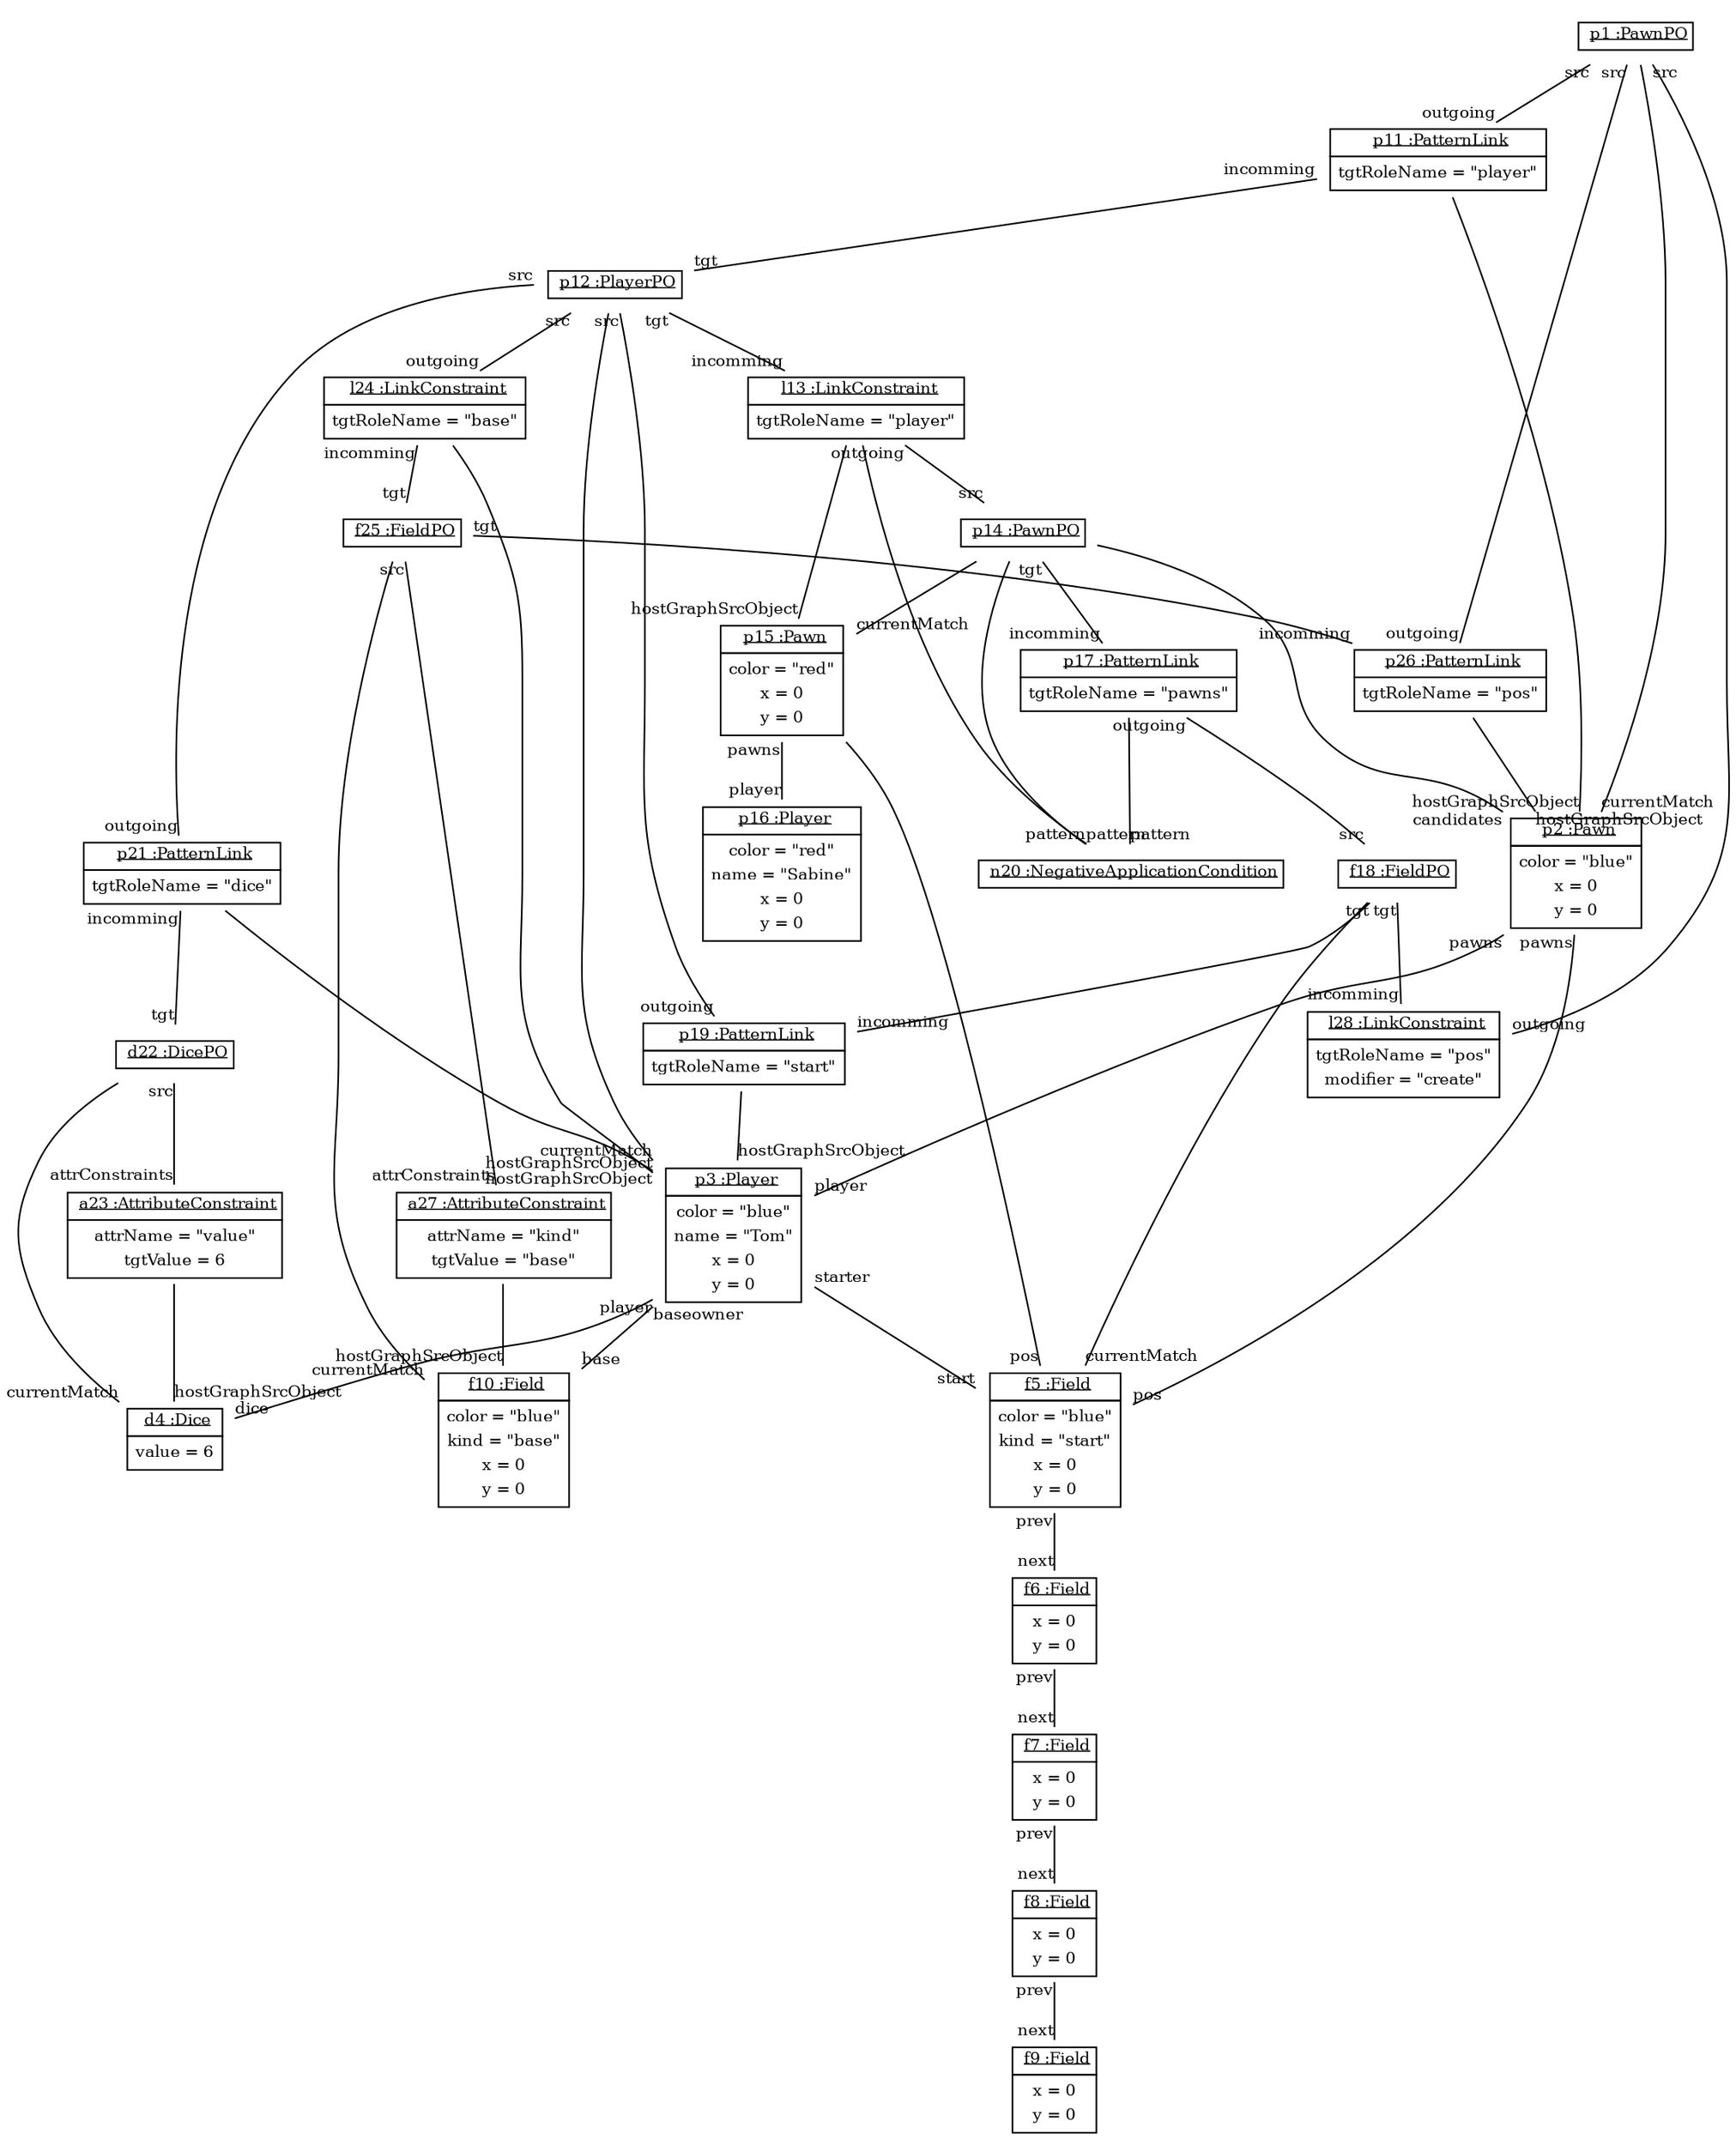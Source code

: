 graph ObjectDiagram {
   node [shape = none, fontsize = 10];
   edge [fontsize = 10];

p1 [label=<<table border='0' cellborder='1' cellspacing='0'> <tr> <td> <u>p1 :PawnPO</u></td></tr></table>>];
p2 [label=<<table border='0' cellborder='1' cellspacing='0'> <tr> <td> <u>p2 :Pawn</u></td></tr><tr><td><table border='0' cellborder='0' cellspacing='0'><tr><td>color = "blue"</td></tr><tr><td>x = 0</td></tr><tr><td>y = 0</td></tr></table></td></tr></table>>];
p3 [label=<<table border='0' cellborder='1' cellspacing='0'> <tr> <td> <u>p3 :Player</u></td></tr><tr><td><table border='0' cellborder='0' cellspacing='0'><tr><td>color = "blue"</td></tr><tr><td>name = "Tom"</td></tr><tr><td>x = 0</td></tr><tr><td>y = 0</td></tr></table></td></tr></table>>];
d4 [label=<<table border='0' cellborder='1' cellspacing='0'> <tr> <td> <u>d4 :Dice</u></td></tr><tr><td><table border='0' cellborder='0' cellspacing='0'><tr><td>value = 6</td></tr></table></td></tr></table>>];
f5 [label=<<table border='0' cellborder='1' cellspacing='0'> <tr> <td> <u>f5 :Field</u></td></tr><tr><td><table border='0' cellborder='0' cellspacing='0'><tr><td>color = "blue"</td></tr><tr><td>kind = "start"</td></tr><tr><td>x = 0</td></tr><tr><td>y = 0</td></tr></table></td></tr></table>>];
f6 [label=<<table border='0' cellborder='1' cellspacing='0'> <tr> <td> <u>f6 :Field</u></td></tr><tr><td><table border='0' cellborder='0' cellspacing='0'><tr><td>x = 0</td></tr><tr><td>y = 0</td></tr></table></td></tr></table>>];
f7 [label=<<table border='0' cellborder='1' cellspacing='0'> <tr> <td> <u>f7 :Field</u></td></tr><tr><td><table border='0' cellborder='0' cellspacing='0'><tr><td>x = 0</td></tr><tr><td>y = 0</td></tr></table></td></tr></table>>];
f8 [label=<<table border='0' cellborder='1' cellspacing='0'> <tr> <td> <u>f8 :Field</u></td></tr><tr><td><table border='0' cellborder='0' cellspacing='0'><tr><td>x = 0</td></tr><tr><td>y = 0</td></tr></table></td></tr></table>>];
f9 [label=<<table border='0' cellborder='1' cellspacing='0'> <tr> <td> <u>f9 :Field</u></td></tr><tr><td><table border='0' cellborder='0' cellspacing='0'><tr><td>x = 0</td></tr><tr><td>y = 0</td></tr></table></td></tr></table>>];
f10 [label=<<table border='0' cellborder='1' cellspacing='0'> <tr> <td> <u>f10 :Field</u></td></tr><tr><td><table border='0' cellborder='0' cellspacing='0'><tr><td>color = "blue"</td></tr><tr><td>kind = "base"</td></tr><tr><td>x = 0</td></tr><tr><td>y = 0</td></tr></table></td></tr></table>>];
p11 [label=<<table border='0' cellborder='1' cellspacing='0'> <tr> <td> <u>p11 :PatternLink</u></td></tr><tr><td><table border='0' cellborder='0' cellspacing='0'><tr><td>tgtRoleName = "player"</td></tr></table></td></tr></table>>];
p12 [label=<<table border='0' cellborder='1' cellspacing='0'> <tr> <td> <u>p12 :PlayerPO</u></td></tr></table>>];
l13 [label=<<table border='0' cellborder='1' cellspacing='0'> <tr> <td> <u>l13 :LinkConstraint</u></td></tr><tr><td><table border='0' cellborder='0' cellspacing='0'><tr><td>tgtRoleName = "player"</td></tr></table></td></tr></table>>];
p14 [label=<<table border='0' cellborder='1' cellspacing='0'> <tr> <td> <u>p14 :PawnPO</u></td></tr></table>>];
p15 [label=<<table border='0' cellborder='1' cellspacing='0'> <tr> <td> <u>p15 :Pawn</u></td></tr><tr><td><table border='0' cellborder='0' cellspacing='0'><tr><td>color = "red"</td></tr><tr><td>x = 0</td></tr><tr><td>y = 0</td></tr></table></td></tr></table>>];
p16 [label=<<table border='0' cellborder='1' cellspacing='0'> <tr> <td> <u>p16 :Player</u></td></tr><tr><td><table border='0' cellborder='0' cellspacing='0'><tr><td>color = "red"</td></tr><tr><td>name = "Sabine"</td></tr><tr><td>x = 0</td></tr><tr><td>y = 0</td></tr></table></td></tr></table>>];
p17 [label=<<table border='0' cellborder='1' cellspacing='0'> <tr> <td> <u>p17 :PatternLink</u></td></tr><tr><td><table border='0' cellborder='0' cellspacing='0'><tr><td>tgtRoleName = "pawns"</td></tr></table></td></tr></table>>];
f18 [label=<<table border='0' cellborder='1' cellspacing='0'> <tr> <td> <u>f18 :FieldPO</u></td></tr></table>>];
p19 [label=<<table border='0' cellborder='1' cellspacing='0'> <tr> <td> <u>p19 :PatternLink</u></td></tr><tr><td><table border='0' cellborder='0' cellspacing='0'><tr><td>tgtRoleName = "start"</td></tr></table></td></tr></table>>];
l28 [label=<<table border='0' cellborder='1' cellspacing='0'> <tr> <td> <u>l28 :LinkConstraint</u></td></tr><tr><td><table border='0' cellborder='0' cellspacing='0'><tr><td>tgtRoleName = "pos"</td></tr><tr><td>modifier = "create"</td></tr></table></td></tr></table>>];
n20 [label=<<table border='0' cellborder='1' cellspacing='0'> <tr> <td> <u>n20 :NegativeApplicationCondition</u></td></tr></table>>];
p21 [label=<<table border='0' cellborder='1' cellspacing='0'> <tr> <td> <u>p21 :PatternLink</u></td></tr><tr><td><table border='0' cellborder='0' cellspacing='0'><tr><td>tgtRoleName = "dice"</td></tr></table></td></tr></table>>];
d22 [label=<<table border='0' cellborder='1' cellspacing='0'> <tr> <td> <u>d22 :DicePO</u></td></tr></table>>];
a23 [label=<<table border='0' cellborder='1' cellspacing='0'> <tr> <td> <u>a23 :AttributeConstraint</u></td></tr><tr><td><table border='0' cellborder='0' cellspacing='0'><tr><td>attrName = "value"</td></tr><tr><td>tgtValue = 6</td></tr></table></td></tr></table>>];
l24 [label=<<table border='0' cellborder='1' cellspacing='0'> <tr> <td> <u>l24 :LinkConstraint</u></td></tr><tr><td><table border='0' cellborder='0' cellspacing='0'><tr><td>tgtRoleName = "base"</td></tr></table></td></tr></table>>];
f25 [label=<<table border='0' cellborder='1' cellspacing='0'> <tr> <td> <u>f25 :FieldPO</u></td></tr></table>>];
p26 [label=<<table border='0' cellborder='1' cellspacing='0'> <tr> <td> <u>p26 :PatternLink</u></td></tr><tr><td><table border='0' cellborder='0' cellspacing='0'><tr><td>tgtRoleName = "pos"</td></tr></table></td></tr></table>>];
a27 [label=<<table border='0' cellborder='1' cellspacing='0'> <tr> <td> <u>a27 :AttributeConstraint</u></td></tr><tr><td><table border='0' cellborder='0' cellspacing='0'><tr><td>attrName = "kind"</td></tr><tr><td>tgtValue = "base"</td></tr></table></td></tr></table>>];

a23 -- d4 [headlabel = "hostGraphSrcObject" taillabel = ""];
a27 -- f10 [headlabel = "hostGraphSrcObject" taillabel = ""];
d22 -- a23 [headlabel = "attrConstraints" taillabel = "src"];
d22 -- d4 [headlabel = "currentMatch" taillabel = ""];
f18 -- f5 [headlabel = "currentMatch" taillabel = ""];
f18 -- l28 [headlabel = "incomming" taillabel = "tgt"];
f18 -- p19 [headlabel = "incomming" taillabel = "tgt"];
f25 -- a27 [headlabel = "attrConstraints" taillabel = "src"];
f25 -- f10 [headlabel = "currentMatch" taillabel = ""];
f25 -- p26 [headlabel = "incomming" taillabel = "tgt"];
f5 -- f6 [headlabel = "next" taillabel = "prev"];
f6 -- f7 [headlabel = "next" taillabel = "prev"];
f7 -- f8 [headlabel = "next" taillabel = "prev"];
f8 -- f9 [headlabel = "next" taillabel = "prev"];
l13 -- n20 [headlabel = "pattern" taillabel = ""];
l13 -- p14 [headlabel = "src" taillabel = "outgoing"];
l13 -- p15 [headlabel = "hostGraphSrcObject" taillabel = ""];
l24 -- f25 [headlabel = "tgt" taillabel = "incomming"];
l24 -- p3 [headlabel = "hostGraphSrcObject" taillabel = ""];
p11 -- p12 [headlabel = "tgt" taillabel = "incomming"];
p11 -- p2 [headlabel = "hostGraphSrcObject" taillabel = ""];
p12 -- l13 [headlabel = "incomming" taillabel = "tgt"];
p12 -- l24 [headlabel = "outgoing" taillabel = "src"];
p12 -- p19 [headlabel = "outgoing" taillabel = "src"];
p12 -- p21 [headlabel = "outgoing" taillabel = "src"];
p12 -- p3 [headlabel = "currentMatch" taillabel = ""];
p14 -- n20 [headlabel = "pattern" taillabel = ""];
p14 -- p15 [headlabel = "currentMatch" taillabel = ""];
p14 -- p17 [headlabel = "incomming" taillabel = "tgt"];
p14 -- p2 [headlabel = "candidates" taillabel = ""];
p15 -- f5 [headlabel = "pos" taillabel = ""];
p15 -- p16 [headlabel = "player" taillabel = "pawns"];
p17 -- f18 [headlabel = "src" taillabel = "outgoing"];
p17 -- n20 [headlabel = "pattern" taillabel = ""];
p19 -- p3 [headlabel = "hostGraphSrcObject" taillabel = ""];
p1 -- l28 [headlabel = "outgoing" taillabel = "src"];
p1 -- p11 [headlabel = "outgoing" taillabel = "src"];
p1 -- p2 [headlabel = "currentMatch" taillabel = ""];
p1 -- p26 [headlabel = "outgoing" taillabel = "src"];
p21 -- d22 [headlabel = "tgt" taillabel = "incomming"];
p21 -- p3 [headlabel = "hostGraphSrcObject" taillabel = ""];
p26 -- p2 [headlabel = "hostGraphSrcObject" taillabel = ""];
p2 -- f5 [headlabel = "pos" taillabel = "pawns"];
p2 -- p3 [headlabel = "player" taillabel = "pawns"];
p3 -- d4 [headlabel = "dice" taillabel = "player"];
p3 -- f10 [headlabel = "base" taillabel = "baseowner"];
p3 -- f5 [headlabel = "start" taillabel = "starter"];
}
